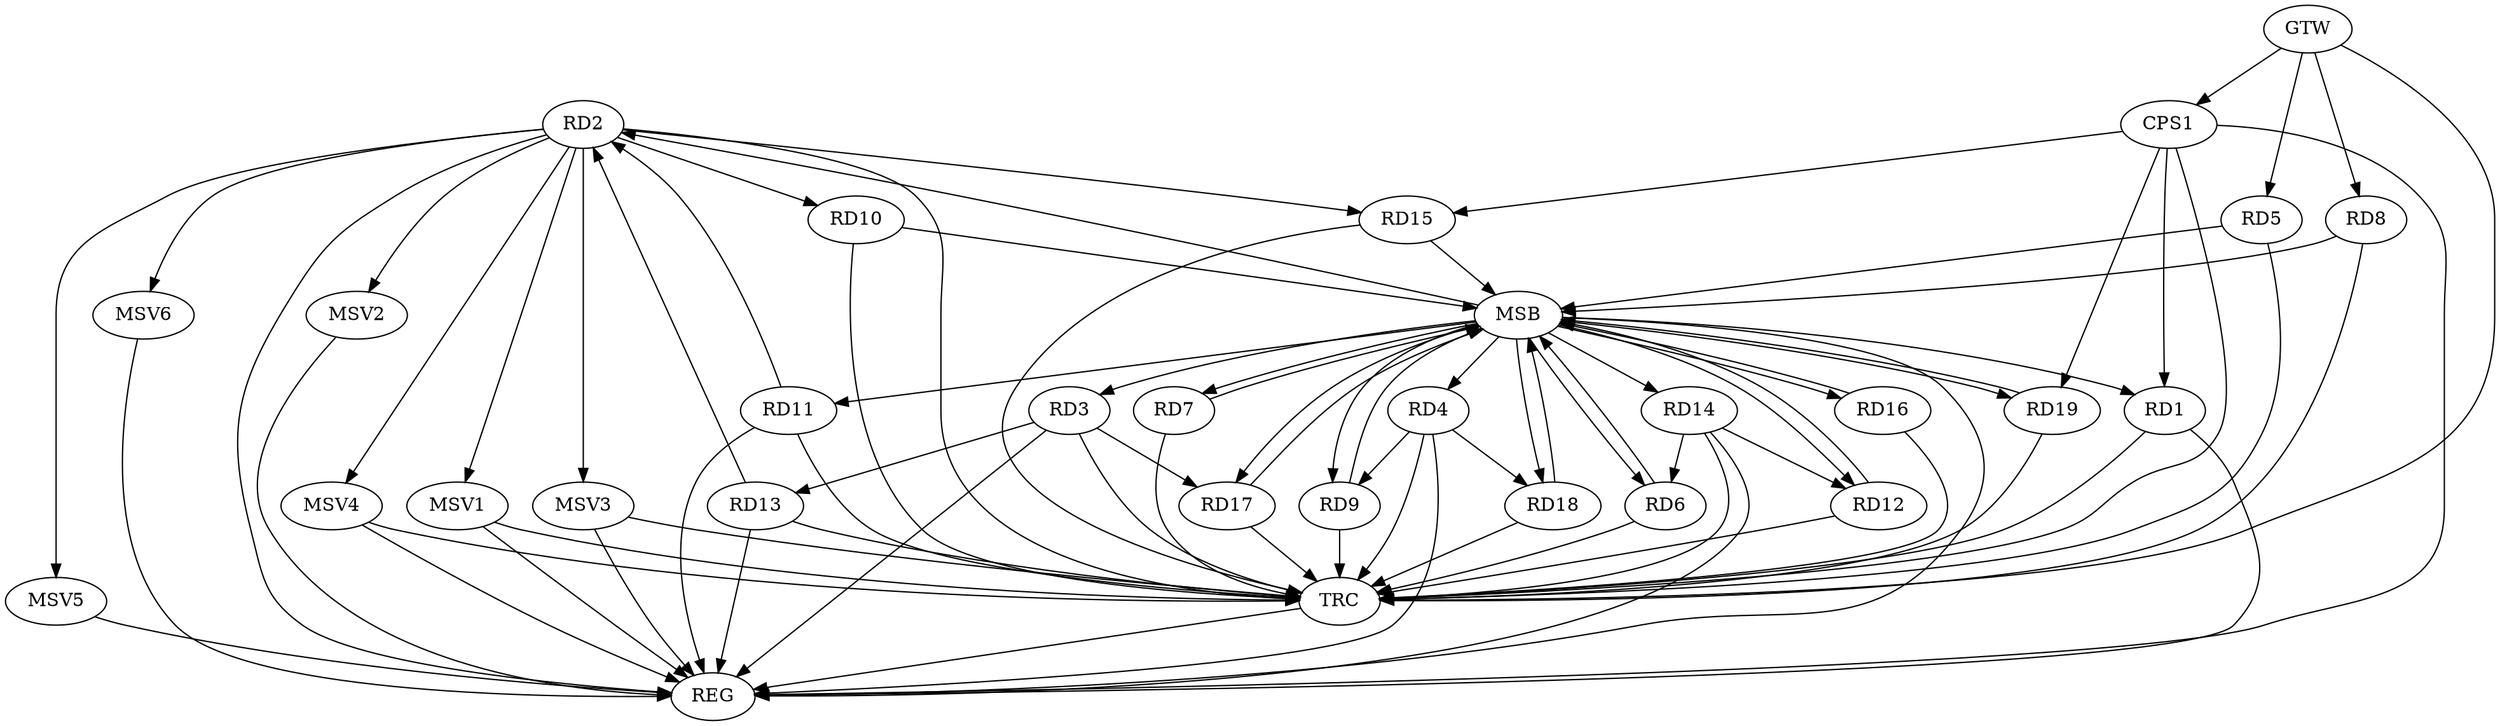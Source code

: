 strict digraph G {
  RD1 [ label="RD1" ];
  RD2 [ label="RD2" ];
  RD3 [ label="RD3" ];
  RD4 [ label="RD4" ];
  RD5 [ label="RD5" ];
  RD6 [ label="RD6" ];
  RD7 [ label="RD7" ];
  RD8 [ label="RD8" ];
  RD9 [ label="RD9" ];
  RD10 [ label="RD10" ];
  RD11 [ label="RD11" ];
  RD12 [ label="RD12" ];
  RD13 [ label="RD13" ];
  RD14 [ label="RD14" ];
  RD15 [ label="RD15" ];
  RD16 [ label="RD16" ];
  RD17 [ label="RD17" ];
  RD18 [ label="RD18" ];
  RD19 [ label="RD19" ];
  CPS1 [ label="CPS1" ];
  GTW [ label="GTW" ];
  REG [ label="REG" ];
  MSB [ label="MSB" ];
  TRC [ label="TRC" ];
  MSV1 [ label="MSV1" ];
  MSV2 [ label="MSV2" ];
  MSV3 [ label="MSV3" ];
  MSV4 [ label="MSV4" ];
  MSV5 [ label="MSV5" ];
  MSV6 [ label="MSV6" ];
  RD2 -> RD10;
  RD11 -> RD2;
  RD13 -> RD2;
  RD2 -> RD15;
  RD3 -> RD13;
  RD3 -> RD17;
  RD4 -> RD9;
  RD4 -> RD18;
  RD14 -> RD6;
  RD14 -> RD12;
  CPS1 -> RD1;
  CPS1 -> RD19;
  CPS1 -> RD15;
  GTW -> RD5;
  GTW -> RD8;
  GTW -> CPS1;
  RD1 -> REG;
  RD2 -> REG;
  RD3 -> REG;
  RD4 -> REG;
  RD11 -> REG;
  RD13 -> REG;
  RD14 -> REG;
  CPS1 -> REG;
  RD5 -> MSB;
  MSB -> RD4;
  MSB -> RD9;
  MSB -> RD12;
  MSB -> RD16;
  MSB -> REG;
  RD6 -> MSB;
  MSB -> RD3;
  RD7 -> MSB;
  RD8 -> MSB;
  MSB -> RD7;
  MSB -> RD14;
  MSB -> RD17;
  RD9 -> MSB;
  MSB -> RD2;
  MSB -> RD11;
  RD10 -> MSB;
  MSB -> RD6;
  MSB -> RD19;
  RD12 -> MSB;
  RD15 -> MSB;
  MSB -> RD1;
  RD16 -> MSB;
  RD17 -> MSB;
  MSB -> RD18;
  RD18 -> MSB;
  RD19 -> MSB;
  RD1 -> TRC;
  RD2 -> TRC;
  RD3 -> TRC;
  RD4 -> TRC;
  RD5 -> TRC;
  RD6 -> TRC;
  RD7 -> TRC;
  RD8 -> TRC;
  RD9 -> TRC;
  RD10 -> TRC;
  RD11 -> TRC;
  RD12 -> TRC;
  RD13 -> TRC;
  RD14 -> TRC;
  RD15 -> TRC;
  RD16 -> TRC;
  RD17 -> TRC;
  RD18 -> TRC;
  RD19 -> TRC;
  CPS1 -> TRC;
  GTW -> TRC;
  TRC -> REG;
  RD2 -> MSV1;
  MSV1 -> REG;
  MSV1 -> TRC;
  RD2 -> MSV2;
  RD2 -> MSV3;
  MSV2 -> REG;
  MSV3 -> REG;
  MSV3 -> TRC;
  RD2 -> MSV4;
  MSV4 -> REG;
  MSV4 -> TRC;
  RD2 -> MSV5;
  RD2 -> MSV6;
  MSV5 -> REG;
  MSV6 -> REG;
}
